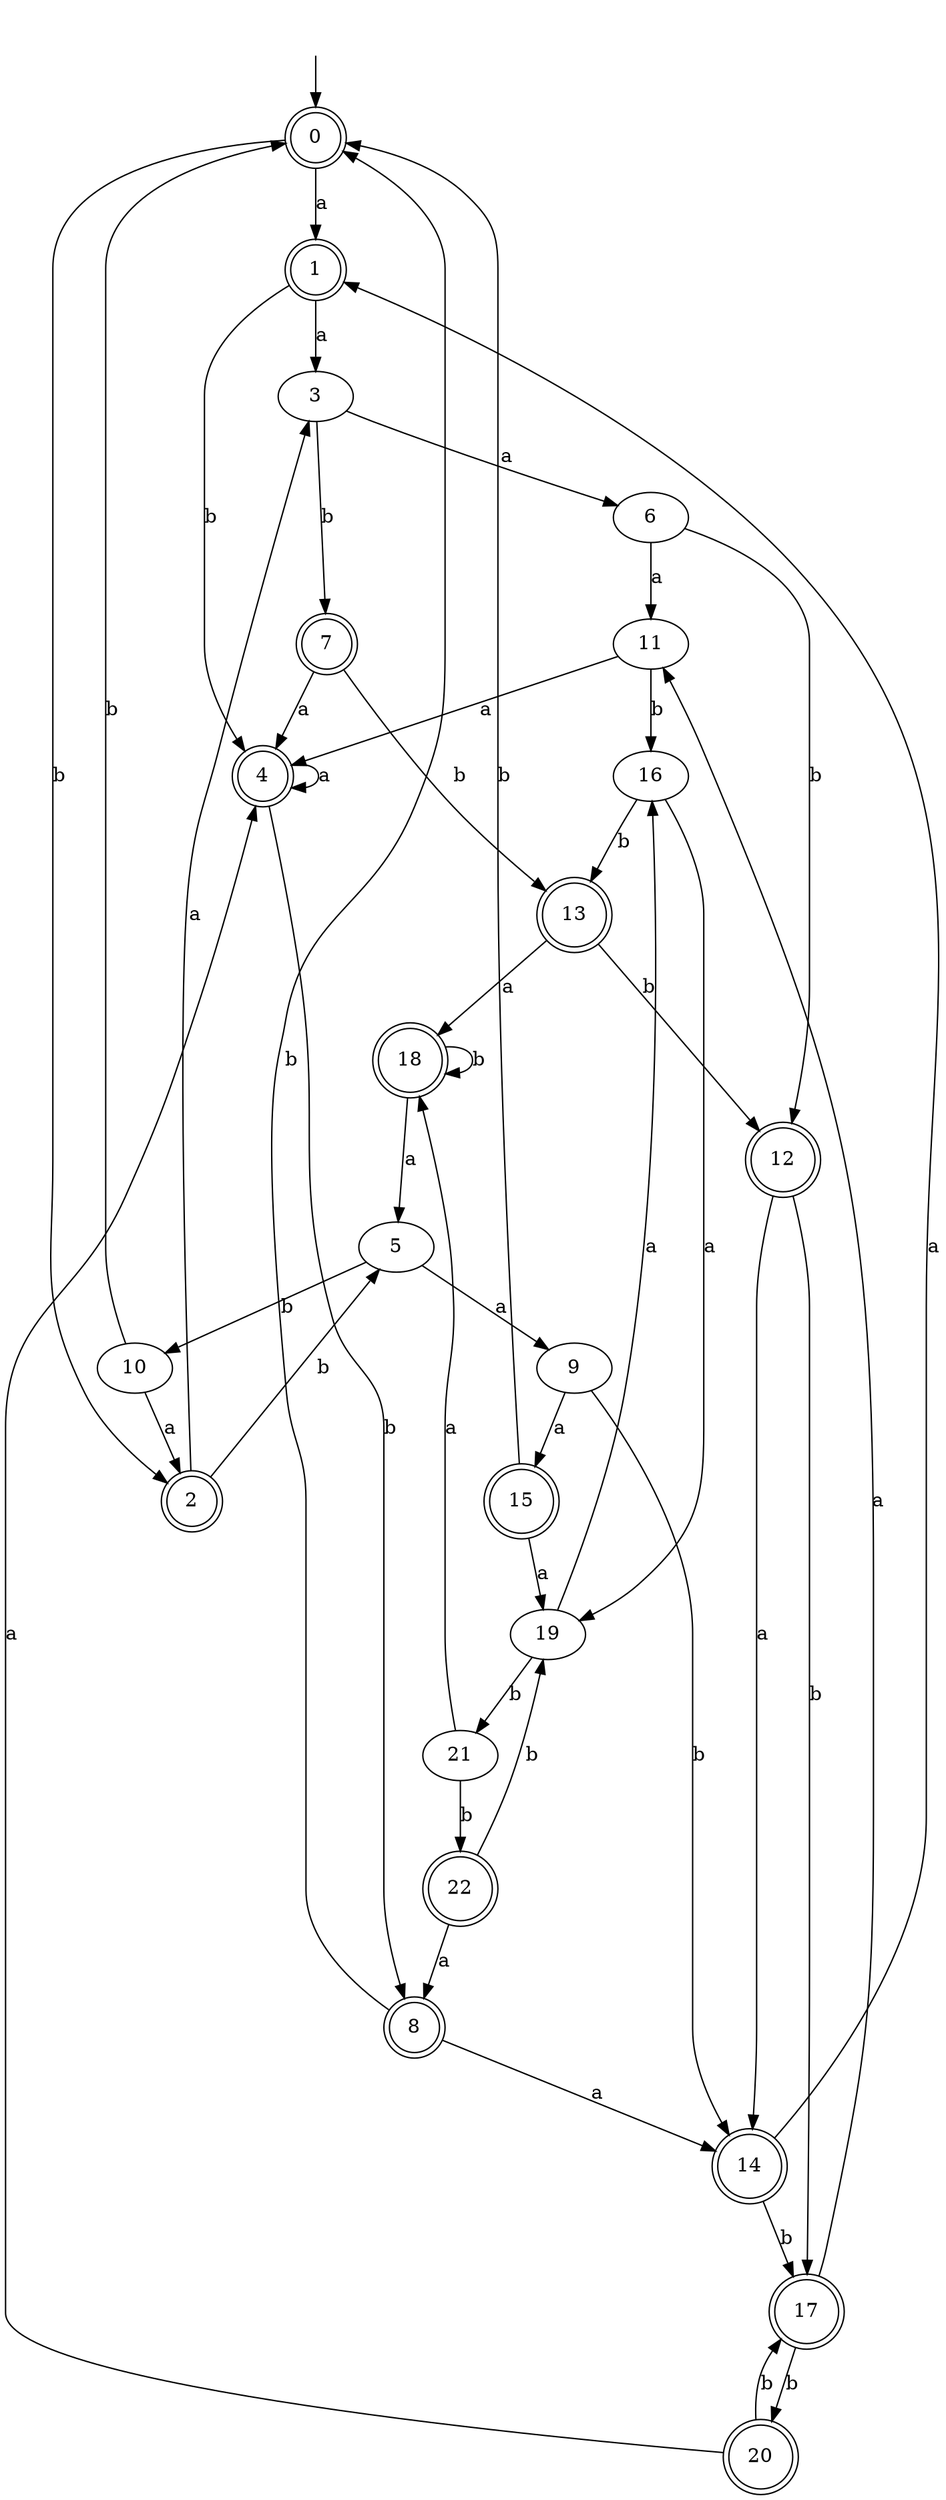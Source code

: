 digraph RandomDFA {
  __start0 [label="", shape=none];
  __start0 -> 0 [label=""];
  0 [shape=circle] [shape=doublecircle]
  0 -> 1 [label="a"]
  0 -> 2 [label="b"]
  1 [shape=doublecircle]
  1 -> 3 [label="a"]
  1 -> 4 [label="b"]
  2 [shape=doublecircle]
  2 -> 3 [label="a"]
  2 -> 5 [label="b"]
  3
  3 -> 6 [label="a"]
  3 -> 7 [label="b"]
  4 [shape=doublecircle]
  4 -> 4 [label="a"]
  4 -> 8 [label="b"]
  5
  5 -> 9 [label="a"]
  5 -> 10 [label="b"]
  6
  6 -> 11 [label="a"]
  6 -> 12 [label="b"]
  7 [shape=doublecircle]
  7 -> 4 [label="a"]
  7 -> 13 [label="b"]
  8 [shape=doublecircle]
  8 -> 14 [label="a"]
  8 -> 0 [label="b"]
  9
  9 -> 15 [label="a"]
  9 -> 14 [label="b"]
  10
  10 -> 2 [label="a"]
  10 -> 0 [label="b"]
  11
  11 -> 4 [label="a"]
  11 -> 16 [label="b"]
  12 [shape=doublecircle]
  12 -> 14 [label="a"]
  12 -> 17 [label="b"]
  13 [shape=doublecircle]
  13 -> 18 [label="a"]
  13 -> 12 [label="b"]
  14 [shape=doublecircle]
  14 -> 1 [label="a"]
  14 -> 17 [label="b"]
  15 [shape=doublecircle]
  15 -> 19 [label="a"]
  15 -> 0 [label="b"]
  16
  16 -> 19 [label="a"]
  16 -> 13 [label="b"]
  17 [shape=doublecircle]
  17 -> 11 [label="a"]
  17 -> 20 [label="b"]
  18 [shape=doublecircle]
  18 -> 5 [label="a"]
  18 -> 18 [label="b"]
  19
  19 -> 16 [label="a"]
  19 -> 21 [label="b"]
  20 [shape=doublecircle]
  20 -> 4 [label="a"]
  20 -> 17 [label="b"]
  21
  21 -> 18 [label="a"]
  21 -> 22 [label="b"]
  22 [shape=doublecircle]
  22 -> 8 [label="a"]
  22 -> 19 [label="b"]
}
